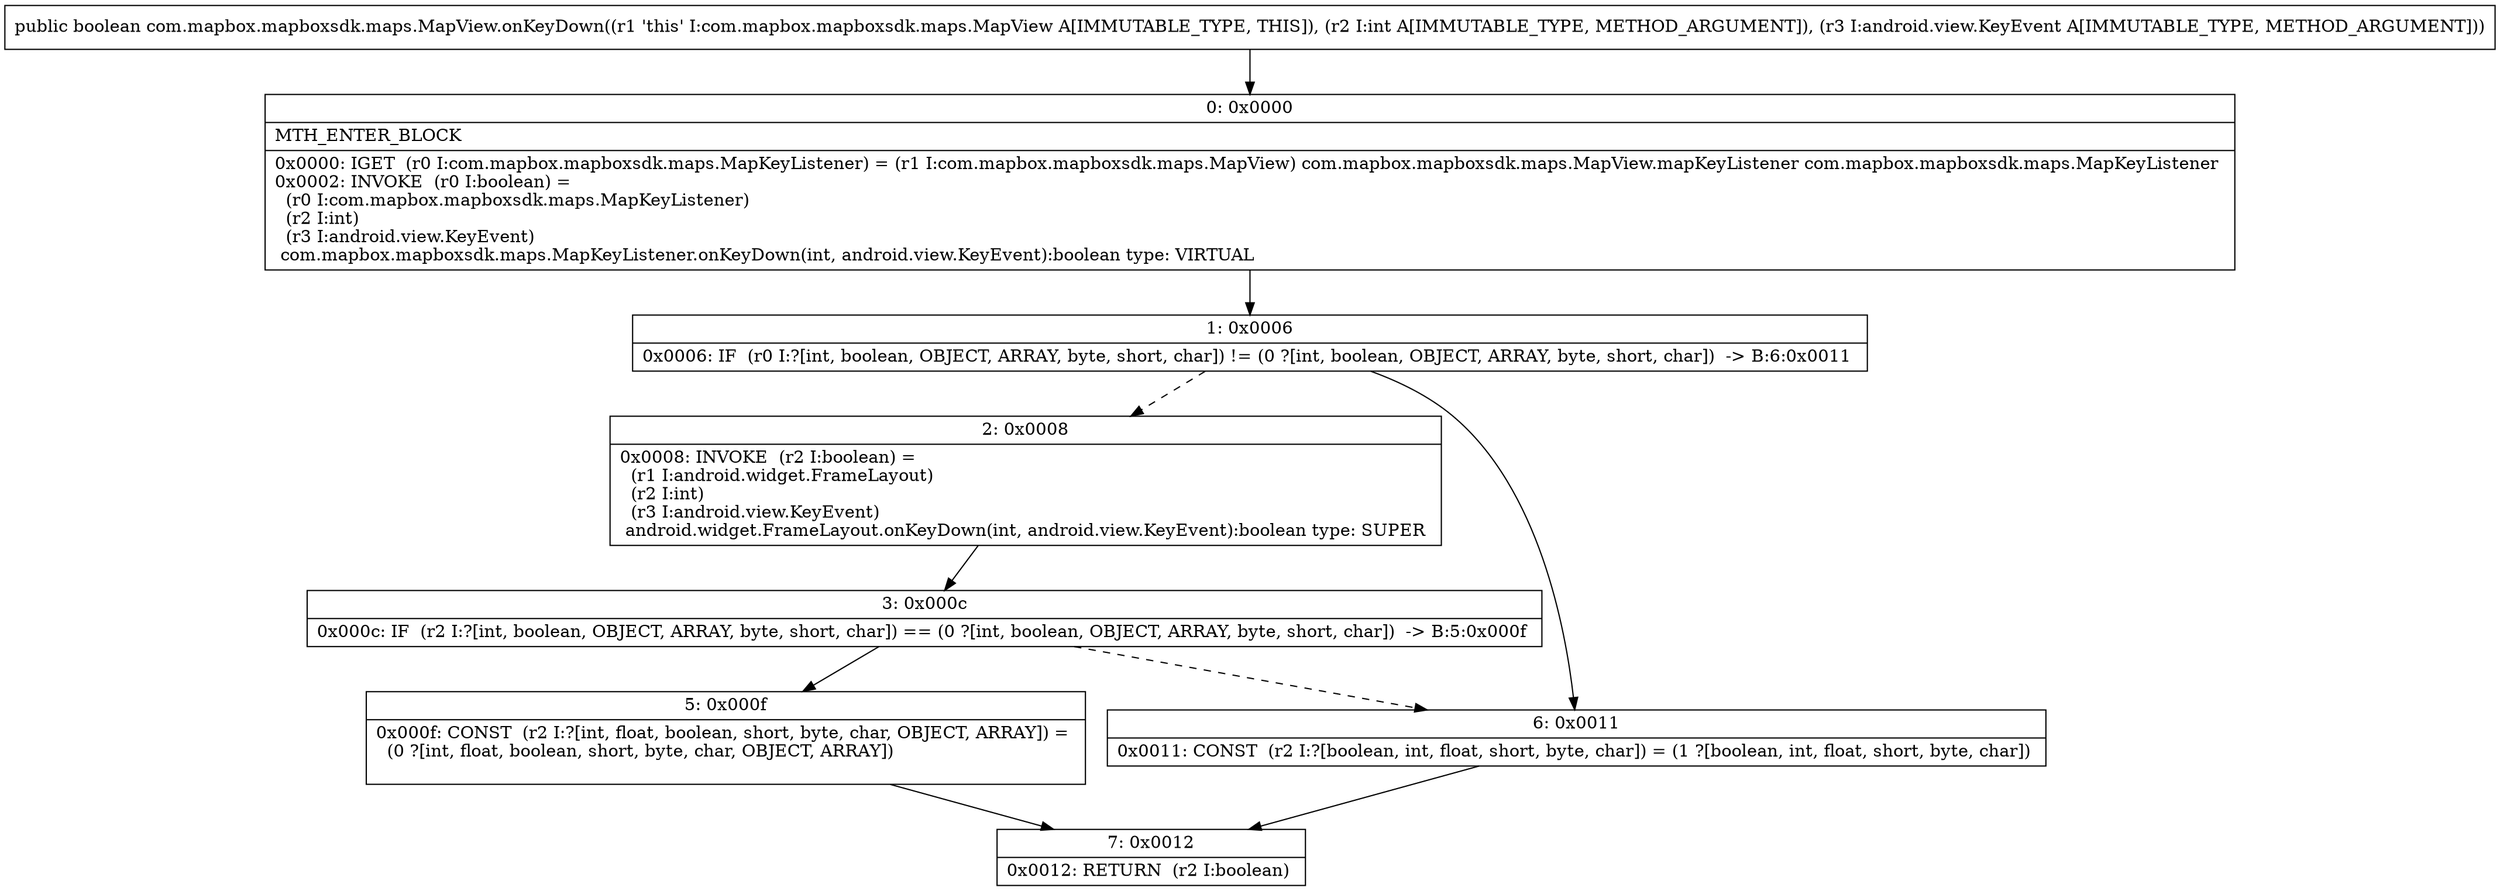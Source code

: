 digraph "CFG forcom.mapbox.mapboxsdk.maps.MapView.onKeyDown(ILandroid\/view\/KeyEvent;)Z" {
Node_0 [shape=record,label="{0\:\ 0x0000|MTH_ENTER_BLOCK\l|0x0000: IGET  (r0 I:com.mapbox.mapboxsdk.maps.MapKeyListener) = (r1 I:com.mapbox.mapboxsdk.maps.MapView) com.mapbox.mapboxsdk.maps.MapView.mapKeyListener com.mapbox.mapboxsdk.maps.MapKeyListener \l0x0002: INVOKE  (r0 I:boolean) = \l  (r0 I:com.mapbox.mapboxsdk.maps.MapKeyListener)\l  (r2 I:int)\l  (r3 I:android.view.KeyEvent)\l com.mapbox.mapboxsdk.maps.MapKeyListener.onKeyDown(int, android.view.KeyEvent):boolean type: VIRTUAL \l}"];
Node_1 [shape=record,label="{1\:\ 0x0006|0x0006: IF  (r0 I:?[int, boolean, OBJECT, ARRAY, byte, short, char]) != (0 ?[int, boolean, OBJECT, ARRAY, byte, short, char])  \-\> B:6:0x0011 \l}"];
Node_2 [shape=record,label="{2\:\ 0x0008|0x0008: INVOKE  (r2 I:boolean) = \l  (r1 I:android.widget.FrameLayout)\l  (r2 I:int)\l  (r3 I:android.view.KeyEvent)\l android.widget.FrameLayout.onKeyDown(int, android.view.KeyEvent):boolean type: SUPER \l}"];
Node_3 [shape=record,label="{3\:\ 0x000c|0x000c: IF  (r2 I:?[int, boolean, OBJECT, ARRAY, byte, short, char]) == (0 ?[int, boolean, OBJECT, ARRAY, byte, short, char])  \-\> B:5:0x000f \l}"];
Node_5 [shape=record,label="{5\:\ 0x000f|0x000f: CONST  (r2 I:?[int, float, boolean, short, byte, char, OBJECT, ARRAY]) = \l  (0 ?[int, float, boolean, short, byte, char, OBJECT, ARRAY])\l \l}"];
Node_6 [shape=record,label="{6\:\ 0x0011|0x0011: CONST  (r2 I:?[boolean, int, float, short, byte, char]) = (1 ?[boolean, int, float, short, byte, char]) \l}"];
Node_7 [shape=record,label="{7\:\ 0x0012|0x0012: RETURN  (r2 I:boolean) \l}"];
MethodNode[shape=record,label="{public boolean com.mapbox.mapboxsdk.maps.MapView.onKeyDown((r1 'this' I:com.mapbox.mapboxsdk.maps.MapView A[IMMUTABLE_TYPE, THIS]), (r2 I:int A[IMMUTABLE_TYPE, METHOD_ARGUMENT]), (r3 I:android.view.KeyEvent A[IMMUTABLE_TYPE, METHOD_ARGUMENT])) }"];
MethodNode -> Node_0;
Node_0 -> Node_1;
Node_1 -> Node_2[style=dashed];
Node_1 -> Node_6;
Node_2 -> Node_3;
Node_3 -> Node_5;
Node_3 -> Node_6[style=dashed];
Node_5 -> Node_7;
Node_6 -> Node_7;
}

